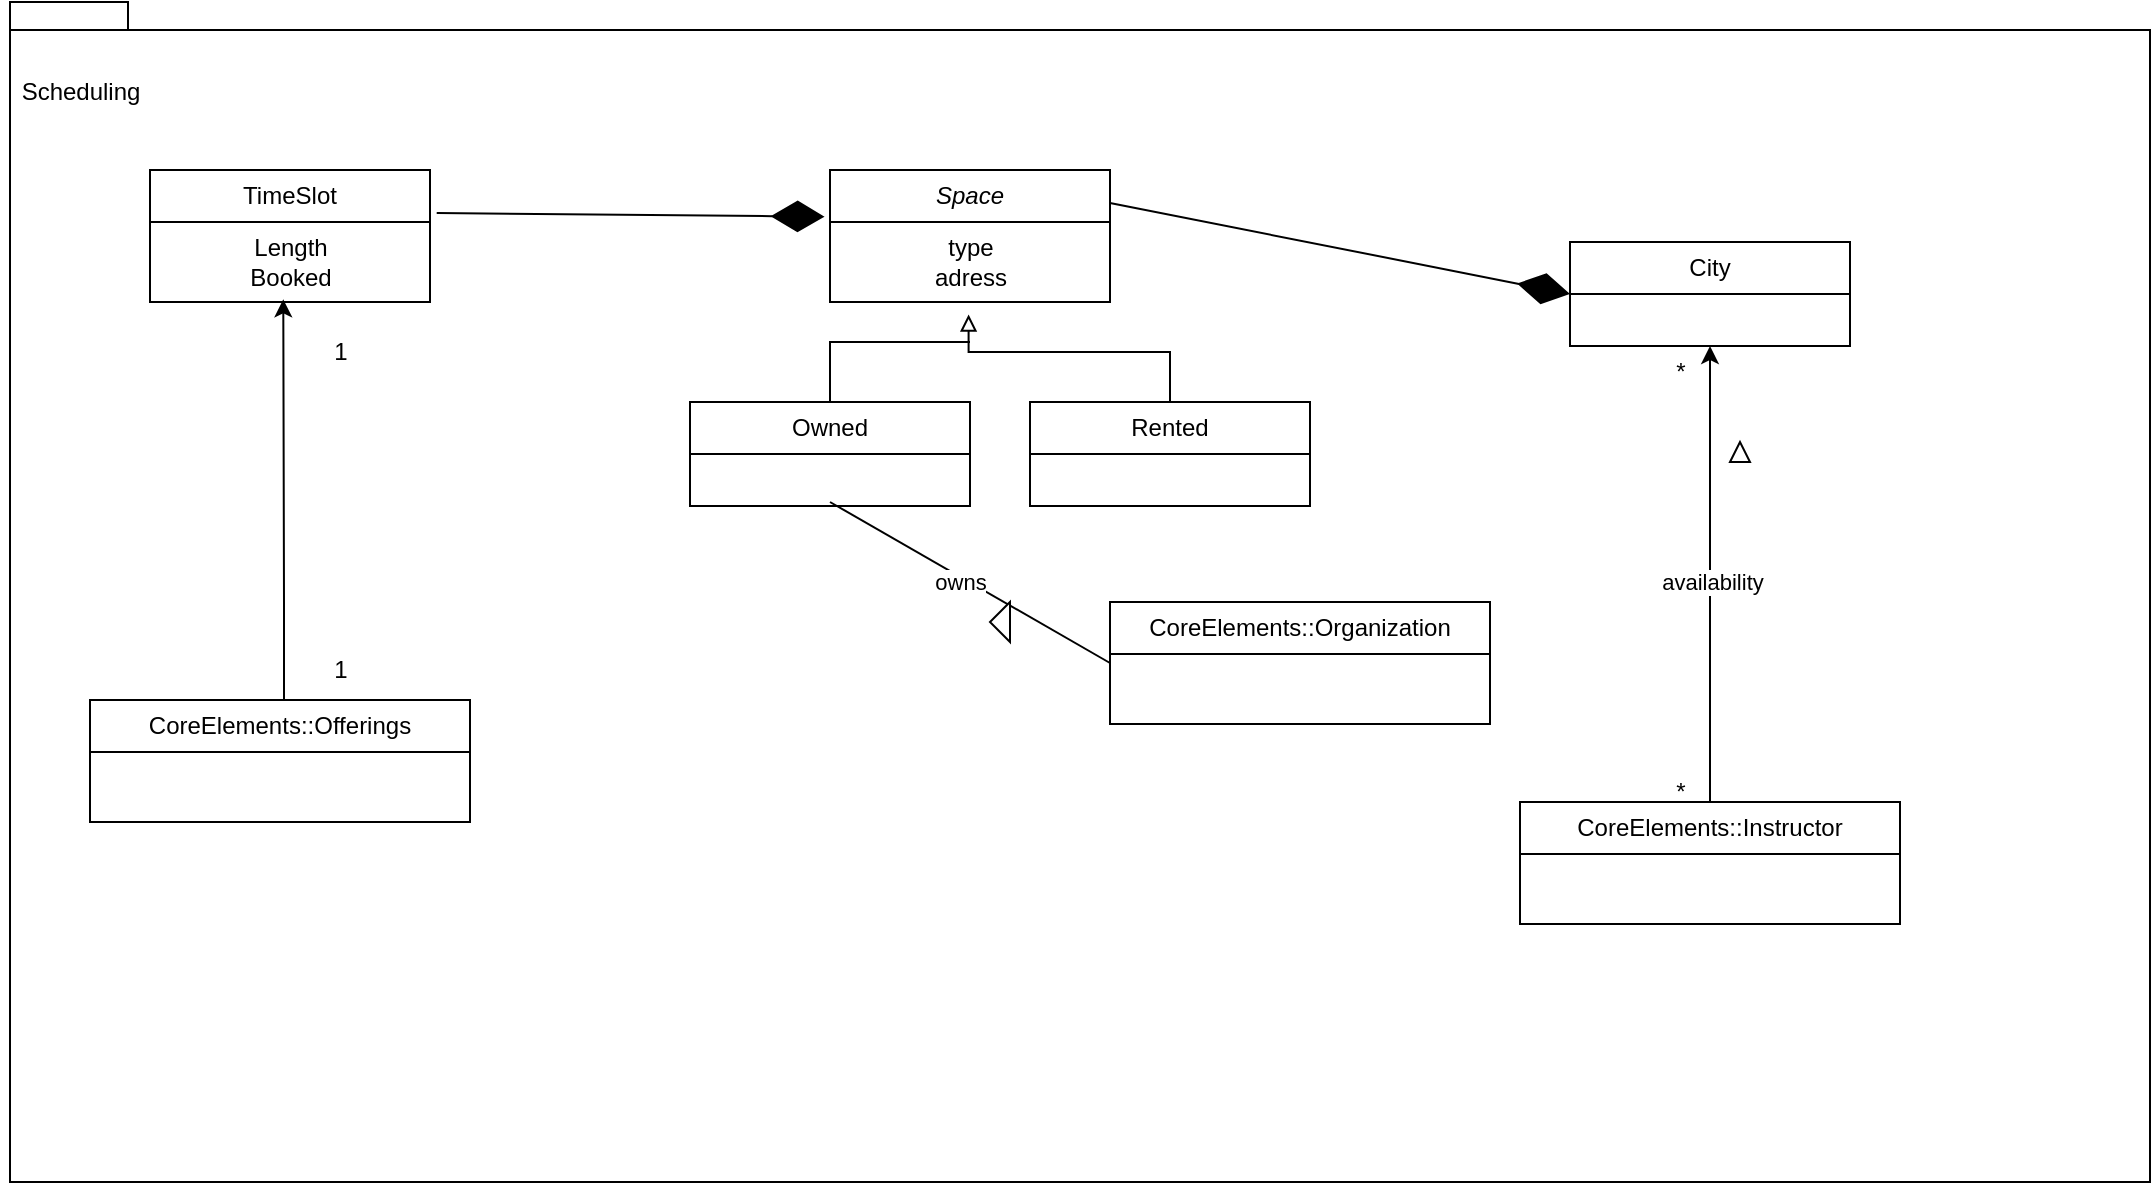 <mxfile version="24.7.17">
  <diagram name="Page-1" id="0Wg68Zei3xJx6UugYxRe">
    <mxGraphModel dx="753" dy="511" grid="1" gridSize="10" guides="1" tooltips="1" connect="1" arrows="1" fold="1" page="1" pageScale="1" pageWidth="827" pageHeight="1169" math="0" shadow="0">
      <root>
        <mxCell id="0" />
        <mxCell id="1" parent="0" />
        <mxCell id="NZEcapQU4kPqgKiiU3_t-41" value="" style="shape=folder;fontStyle=1;spacingTop=10;tabWidth=40;tabHeight=14;tabPosition=left;html=1;whiteSpace=wrap;" vertex="1" parent="1">
          <mxGeometry x="40" y="10" width="1070" height="590" as="geometry" />
        </mxCell>
        <mxCell id="NZEcapQU4kPqgKiiU3_t-1" value="TimeSlot" style="swimlane;fontStyle=0;childLayout=stackLayout;horizontal=1;startSize=26;fillColor=none;horizontalStack=0;resizeParent=1;resizeParentMax=0;resizeLast=0;collapsible=1;marginBottom=0;whiteSpace=wrap;html=1;" vertex="1" parent="1">
          <mxGeometry x="110" y="94" width="140" height="66" as="geometry" />
        </mxCell>
        <mxCell id="NZEcapQU4kPqgKiiU3_t-9" value="Length&lt;div&gt;Booked&lt;/div&gt;" style="text;html=1;align=center;verticalAlign=middle;resizable=0;points=[];autosize=1;strokeColor=none;fillColor=none;" vertex="1" parent="NZEcapQU4kPqgKiiU3_t-1">
          <mxGeometry y="26" width="140" height="40" as="geometry" />
        </mxCell>
        <mxCell id="NZEcapQU4kPqgKiiU3_t-11" value="" style="endArrow=diamondThin;endFill=1;endSize=24;html=1;rounded=0;exitX=1.024;exitY=-0.111;exitDx=0;exitDy=0;exitPerimeter=0;entryX=0.052;entryY=0.044;entryDx=0;entryDy=0;entryPerimeter=0;" edge="1" parent="1" source="NZEcapQU4kPqgKiiU3_t-9">
          <mxGeometry width="160" relative="1" as="geometry">
            <mxPoint x="330" y="270" as="sourcePoint" />
            <mxPoint x="447.28" y="117.32" as="targetPoint" />
          </mxGeometry>
        </mxCell>
        <mxCell id="NZEcapQU4kPqgKiiU3_t-17" value="&lt;i&gt;Space&lt;/i&gt;" style="swimlane;fontStyle=0;childLayout=stackLayout;horizontal=1;startSize=26;fillColor=none;horizontalStack=0;resizeParent=1;resizeParentMax=0;resizeLast=0;collapsible=1;marginBottom=0;whiteSpace=wrap;html=1;" vertex="1" parent="1">
          <mxGeometry x="450" y="94" width="140" height="66" as="geometry" />
        </mxCell>
        <mxCell id="NZEcapQU4kPqgKiiU3_t-18" value="type&lt;div&gt;adress&lt;/div&gt;" style="text;html=1;align=center;verticalAlign=middle;resizable=0;points=[];autosize=1;strokeColor=none;fillColor=none;" vertex="1" parent="NZEcapQU4kPqgKiiU3_t-17">
          <mxGeometry y="26" width="140" height="40" as="geometry" />
        </mxCell>
        <mxCell id="NZEcapQU4kPqgKiiU3_t-19" value="Owned" style="swimlane;fontStyle=0;childLayout=stackLayout;horizontal=1;startSize=26;fillColor=none;horizontalStack=0;resizeParent=1;resizeParentMax=0;resizeLast=0;collapsible=1;marginBottom=0;whiteSpace=wrap;html=1;" vertex="1" parent="1">
          <mxGeometry x="380" y="210" width="140" height="52" as="geometry" />
        </mxCell>
        <mxCell id="NZEcapQU4kPqgKiiU3_t-20" value="Rented" style="swimlane;fontStyle=0;childLayout=stackLayout;horizontal=1;startSize=26;fillColor=none;horizontalStack=0;resizeParent=1;resizeParentMax=0;resizeLast=0;collapsible=1;marginBottom=0;whiteSpace=wrap;html=1;" vertex="1" parent="1">
          <mxGeometry x="550" y="210" width="140" height="52" as="geometry" />
        </mxCell>
        <mxCell id="NZEcapQU4kPqgKiiU3_t-21" style="edgeStyle=orthogonalEdgeStyle;rounded=0;orthogonalLoop=1;jettySize=auto;html=1;exitX=0.5;exitY=0;exitDx=0;exitDy=0;entryX=0.495;entryY=1.156;entryDx=0;entryDy=0;entryPerimeter=0;endArrow=block;endFill=0;" edge="1" parent="1" source="NZEcapQU4kPqgKiiU3_t-20" target="NZEcapQU4kPqgKiiU3_t-18">
          <mxGeometry relative="1" as="geometry" />
        </mxCell>
        <mxCell id="NZEcapQU4kPqgKiiU3_t-26" value="" style="endArrow=none;html=1;rounded=0;exitX=0.5;exitY=0;exitDx=0;exitDy=0;" edge="1" parent="1" source="NZEcapQU4kPqgKiiU3_t-19">
          <mxGeometry width="50" height="50" relative="1" as="geometry">
            <mxPoint x="400" y="220" as="sourcePoint" />
            <mxPoint x="520" y="180" as="targetPoint" />
            <Array as="points">
              <mxPoint x="450" y="180" />
            </Array>
          </mxGeometry>
        </mxCell>
        <mxCell id="NZEcapQU4kPqgKiiU3_t-42" value="Scheduling" style="text;html=1;align=center;verticalAlign=middle;resizable=0;points=[];autosize=1;strokeColor=none;fillColor=none;" vertex="1" parent="1">
          <mxGeometry x="35" y="40" width="80" height="30" as="geometry" />
        </mxCell>
        <mxCell id="NZEcapQU4kPqgKiiU3_t-43" value="CoreElements::Offerings" style="swimlane;fontStyle=0;childLayout=stackLayout;horizontal=1;startSize=26;fillColor=none;horizontalStack=0;resizeParent=1;resizeParentMax=0;resizeLast=0;collapsible=1;marginBottom=0;whiteSpace=wrap;html=1;" vertex="1" parent="1">
          <mxGeometry x="80" y="359" width="190" height="61" as="geometry" />
        </mxCell>
        <mxCell id="NZEcapQU4kPqgKiiU3_t-46" value="City" style="swimlane;fontStyle=0;childLayout=stackLayout;horizontal=1;startSize=26;fillColor=none;horizontalStack=0;resizeParent=1;resizeParentMax=0;resizeLast=0;collapsible=1;marginBottom=0;whiteSpace=wrap;html=1;" vertex="1" parent="1">
          <mxGeometry x="820" y="130" width="140" height="52" as="geometry" />
        </mxCell>
        <mxCell id="NZEcapQU4kPqgKiiU3_t-53" style="edgeStyle=orthogonalEdgeStyle;rounded=0;orthogonalLoop=1;jettySize=auto;html=1;exitX=0.5;exitY=0;exitDx=0;exitDy=0;entryX=0.5;entryY=1;entryDx=0;entryDy=0;" edge="1" parent="1" source="NZEcapQU4kPqgKiiU3_t-48" target="NZEcapQU4kPqgKiiU3_t-46">
          <mxGeometry relative="1" as="geometry" />
        </mxCell>
        <mxCell id="NZEcapQU4kPqgKiiU3_t-54" value="availability" style="edgeLabel;html=1;align=center;verticalAlign=middle;resizable=0;points=[];" vertex="1" connectable="0" parent="NZEcapQU4kPqgKiiU3_t-53">
          <mxGeometry x="-0.035" y="-1" relative="1" as="geometry">
            <mxPoint as="offset" />
          </mxGeometry>
        </mxCell>
        <mxCell id="NZEcapQU4kPqgKiiU3_t-48" value="CoreElements::Instructor" style="swimlane;fontStyle=0;childLayout=stackLayout;horizontal=1;startSize=26;fillColor=none;horizontalStack=0;resizeParent=1;resizeParentMax=0;resizeLast=0;collapsible=1;marginBottom=0;whiteSpace=wrap;html=1;" vertex="1" parent="1">
          <mxGeometry x="795" y="410" width="190" height="61" as="geometry" />
        </mxCell>
        <mxCell id="NZEcapQU4kPqgKiiU3_t-50" value="" style="endArrow=diamondThin;endFill=1;endSize=24;html=1;rounded=0;entryX=0;entryY=0.5;entryDx=0;entryDy=0;exitX=1;exitY=0.25;exitDx=0;exitDy=0;" edge="1" parent="1" source="NZEcapQU4kPqgKiiU3_t-17" target="NZEcapQU4kPqgKiiU3_t-46">
          <mxGeometry width="160" relative="1" as="geometry">
            <mxPoint x="520" y="300" as="sourcePoint" />
            <mxPoint x="680" y="300" as="targetPoint" />
          </mxGeometry>
        </mxCell>
        <mxCell id="NZEcapQU4kPqgKiiU3_t-55" value="" style="triangle;whiteSpace=wrap;html=1;rotation=-90;" vertex="1" parent="1">
          <mxGeometry x="900" y="230" width="10" height="10" as="geometry" />
        </mxCell>
        <mxCell id="NZEcapQU4kPqgKiiU3_t-56" value="*" style="text;html=1;align=center;verticalAlign=middle;resizable=0;points=[];autosize=1;strokeColor=none;fillColor=none;" vertex="1" parent="1">
          <mxGeometry x="860" y="390" width="30" height="30" as="geometry" />
        </mxCell>
        <mxCell id="NZEcapQU4kPqgKiiU3_t-57" value="*" style="text;html=1;align=center;verticalAlign=middle;resizable=0;points=[];autosize=1;strokeColor=none;fillColor=none;" vertex="1" parent="1">
          <mxGeometry x="860" y="180" width="30" height="30" as="geometry" />
        </mxCell>
        <mxCell id="NZEcapQU4kPqgKiiU3_t-64" value="CoreElements::Organization" style="swimlane;fontStyle=0;childLayout=stackLayout;horizontal=1;startSize=26;fillColor=none;horizontalStack=0;resizeParent=1;resizeParentMax=0;resizeLast=0;collapsible=1;marginBottom=0;whiteSpace=wrap;html=1;" vertex="1" parent="1">
          <mxGeometry x="590" y="310" width="190" height="61" as="geometry" />
        </mxCell>
        <mxCell id="NZEcapQU4kPqgKiiU3_t-65" value="" style="endArrow=none;html=1;rounded=0;exitX=0;exitY=0.5;exitDx=0;exitDy=0;" edge="1" parent="1" source="NZEcapQU4kPqgKiiU3_t-64">
          <mxGeometry width="50" height="50" relative="1" as="geometry">
            <mxPoint x="400" y="310" as="sourcePoint" />
            <mxPoint x="450" y="260" as="targetPoint" />
          </mxGeometry>
        </mxCell>
        <mxCell id="NZEcapQU4kPqgKiiU3_t-66" value="owns" style="edgeLabel;html=1;align=center;verticalAlign=middle;resizable=0;points=[];" vertex="1" connectable="0" parent="NZEcapQU4kPqgKiiU3_t-65">
          <mxGeometry x="0.061" y="2" relative="1" as="geometry">
            <mxPoint as="offset" />
          </mxGeometry>
        </mxCell>
        <mxCell id="NZEcapQU4kPqgKiiU3_t-67" value="" style="triangle;whiteSpace=wrap;html=1;rotation=-180;" vertex="1" parent="1">
          <mxGeometry x="530" y="310" width="10" height="20" as="geometry" />
        </mxCell>
        <mxCell id="NZEcapQU4kPqgKiiU3_t-68" style="edgeStyle=orthogonalEdgeStyle;rounded=0;orthogonalLoop=1;jettySize=auto;html=1;entryX=0.476;entryY=0.967;entryDx=0;entryDy=0;entryPerimeter=0;" edge="1" parent="1" source="NZEcapQU4kPqgKiiU3_t-43" target="NZEcapQU4kPqgKiiU3_t-9">
          <mxGeometry relative="1" as="geometry">
            <Array as="points">
              <mxPoint x="177" y="310" />
              <mxPoint x="177" y="310" />
            </Array>
          </mxGeometry>
        </mxCell>
        <mxCell id="NZEcapQU4kPqgKiiU3_t-69" value="1" style="text;html=1;align=center;verticalAlign=middle;resizable=0;points=[];autosize=1;strokeColor=none;fillColor=none;" vertex="1" parent="1">
          <mxGeometry x="190" y="329" width="30" height="30" as="geometry" />
        </mxCell>
        <mxCell id="NZEcapQU4kPqgKiiU3_t-70" value="1" style="text;html=1;align=center;verticalAlign=middle;resizable=0;points=[];autosize=1;strokeColor=none;fillColor=none;" vertex="1" parent="1">
          <mxGeometry x="190" y="170" width="30" height="30" as="geometry" />
        </mxCell>
      </root>
    </mxGraphModel>
  </diagram>
</mxfile>

